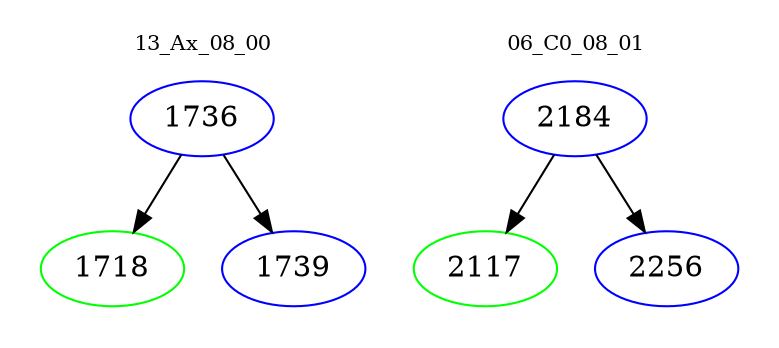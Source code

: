 digraph{
subgraph cluster_0 {
color = white
label = "13_Ax_08_00";
fontsize=10;
T0_1736 [label="1736", color="blue"]
T0_1736 -> T0_1718 [color="black"]
T0_1718 [label="1718", color="green"]
T0_1736 -> T0_1739 [color="black"]
T0_1739 [label="1739", color="blue"]
}
subgraph cluster_1 {
color = white
label = "06_C0_08_01";
fontsize=10;
T1_2184 [label="2184", color="blue"]
T1_2184 -> T1_2117 [color="black"]
T1_2117 [label="2117", color="green"]
T1_2184 -> T1_2256 [color="black"]
T1_2256 [label="2256", color="blue"]
}
}
